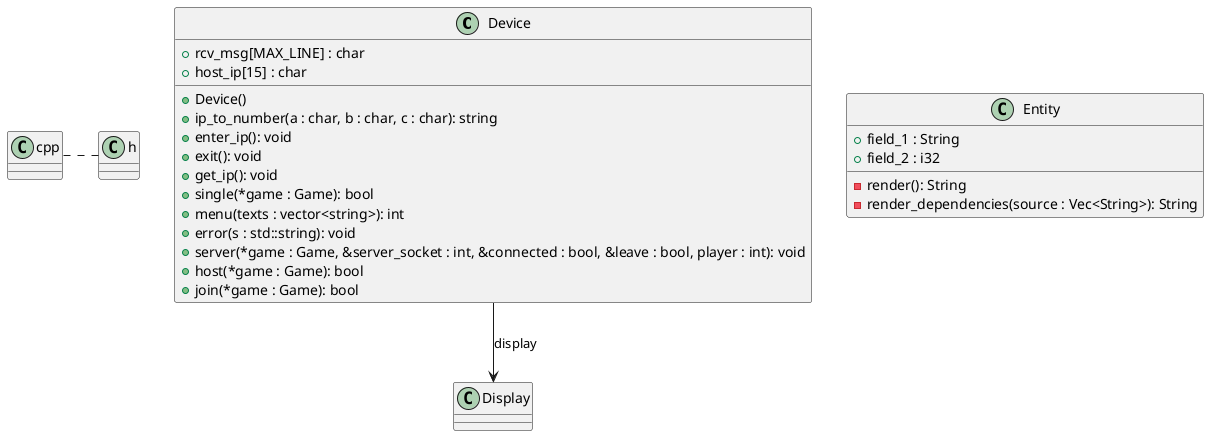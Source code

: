 @startuml

class Device {
+rcv_msg[MAX_LINE] : char
+host_ip[15] : char
+Device()
+ip_to_number(a : char, b : char, c : char): string
+enter_ip(): void
+exit(): void
+get_ip(): void
+single(*game : Game): bool
+menu(texts : vector<string>): int
+error(s : std::string): void
+server(*game : Game, &server_socket : int, &connected : bool, &leave : bool, player : int): void
+host(*game : Game): bool
+join(*game : Game): bool
}
Device --> Display : display

cpp.h

class Entity {
+field_1 : String
+field_2 : i32
-render(): String
-render_dependencies(source : Vec<String>): String
}

@enduml
